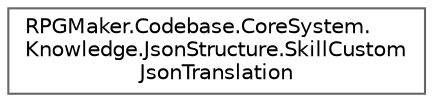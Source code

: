 digraph "クラス階層図"
{
 // LATEX_PDF_SIZE
  bgcolor="transparent";
  edge [fontname=Helvetica,fontsize=10,labelfontname=Helvetica,labelfontsize=10];
  node [fontname=Helvetica,fontsize=10,shape=box,height=0.2,width=0.4];
  rankdir="LR";
  Node0 [id="Node000000",label="RPGMaker.Codebase.CoreSystem.\lKnowledge.JsonStructure.SkillCustom\lJsonTranslation",height=0.2,width=0.4,color="grey40", fillcolor="white", style="filled",URL="$d1/dc6/class_r_p_g_maker_1_1_codebase_1_1_core_system_1_1_knowledge_1_1_json_structure_1_1_skill_custom_json_translation.html",tooltip=" "];
}
